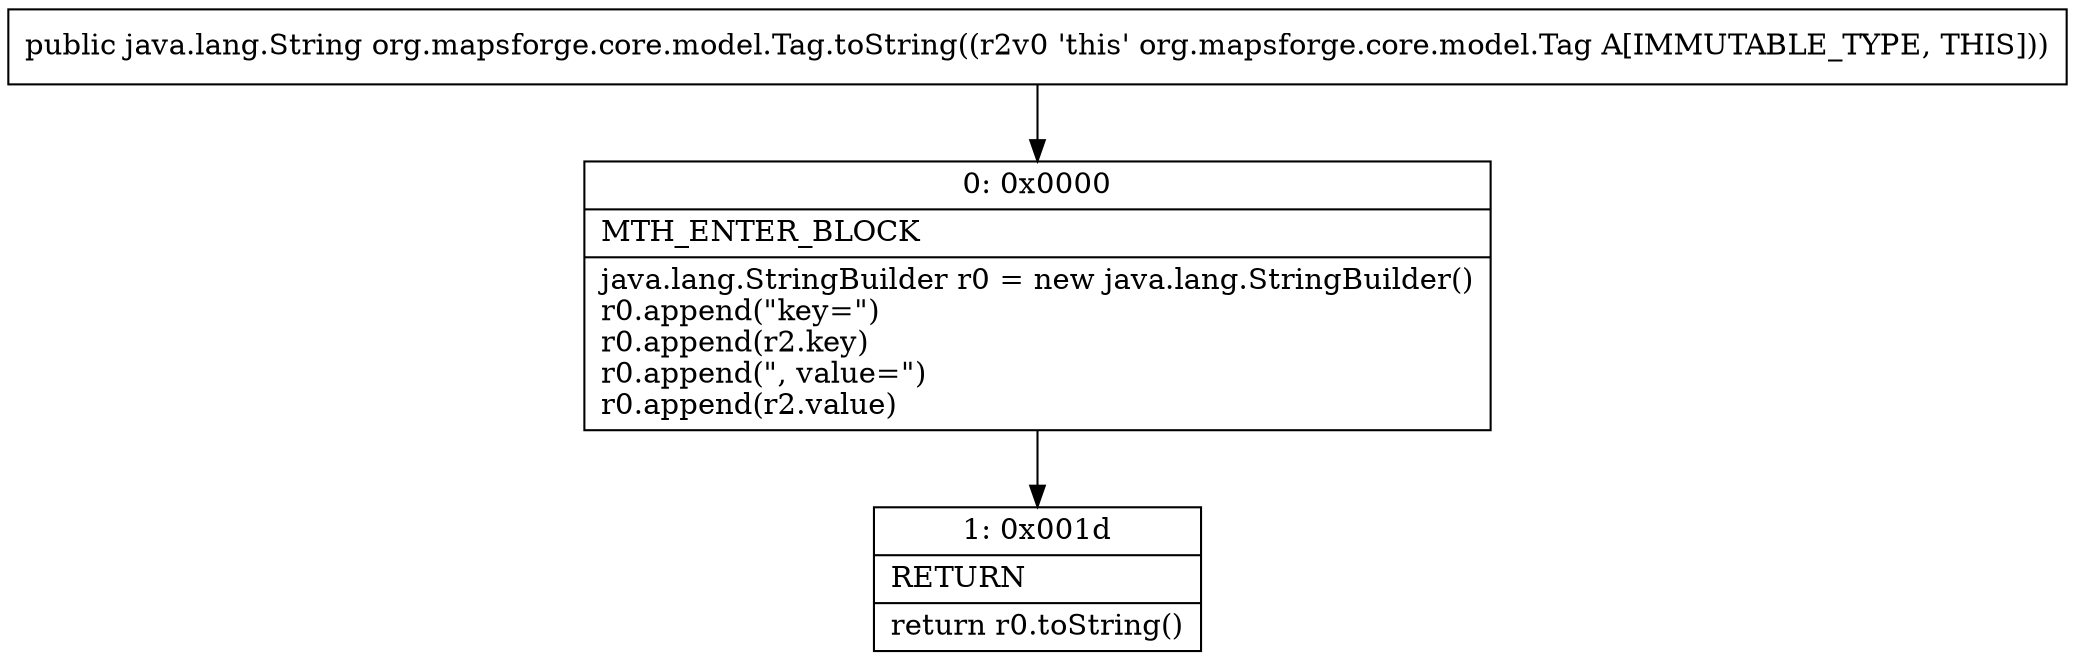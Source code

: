 digraph "CFG fororg.mapsforge.core.model.Tag.toString()Ljava\/lang\/String;" {
Node_0 [shape=record,label="{0\:\ 0x0000|MTH_ENTER_BLOCK\l|java.lang.StringBuilder r0 = new java.lang.StringBuilder()\lr0.append(\"key=\")\lr0.append(r2.key)\lr0.append(\", value=\")\lr0.append(r2.value)\l}"];
Node_1 [shape=record,label="{1\:\ 0x001d|RETURN\l|return r0.toString()\l}"];
MethodNode[shape=record,label="{public java.lang.String org.mapsforge.core.model.Tag.toString((r2v0 'this' org.mapsforge.core.model.Tag A[IMMUTABLE_TYPE, THIS])) }"];
MethodNode -> Node_0;
Node_0 -> Node_1;
}

